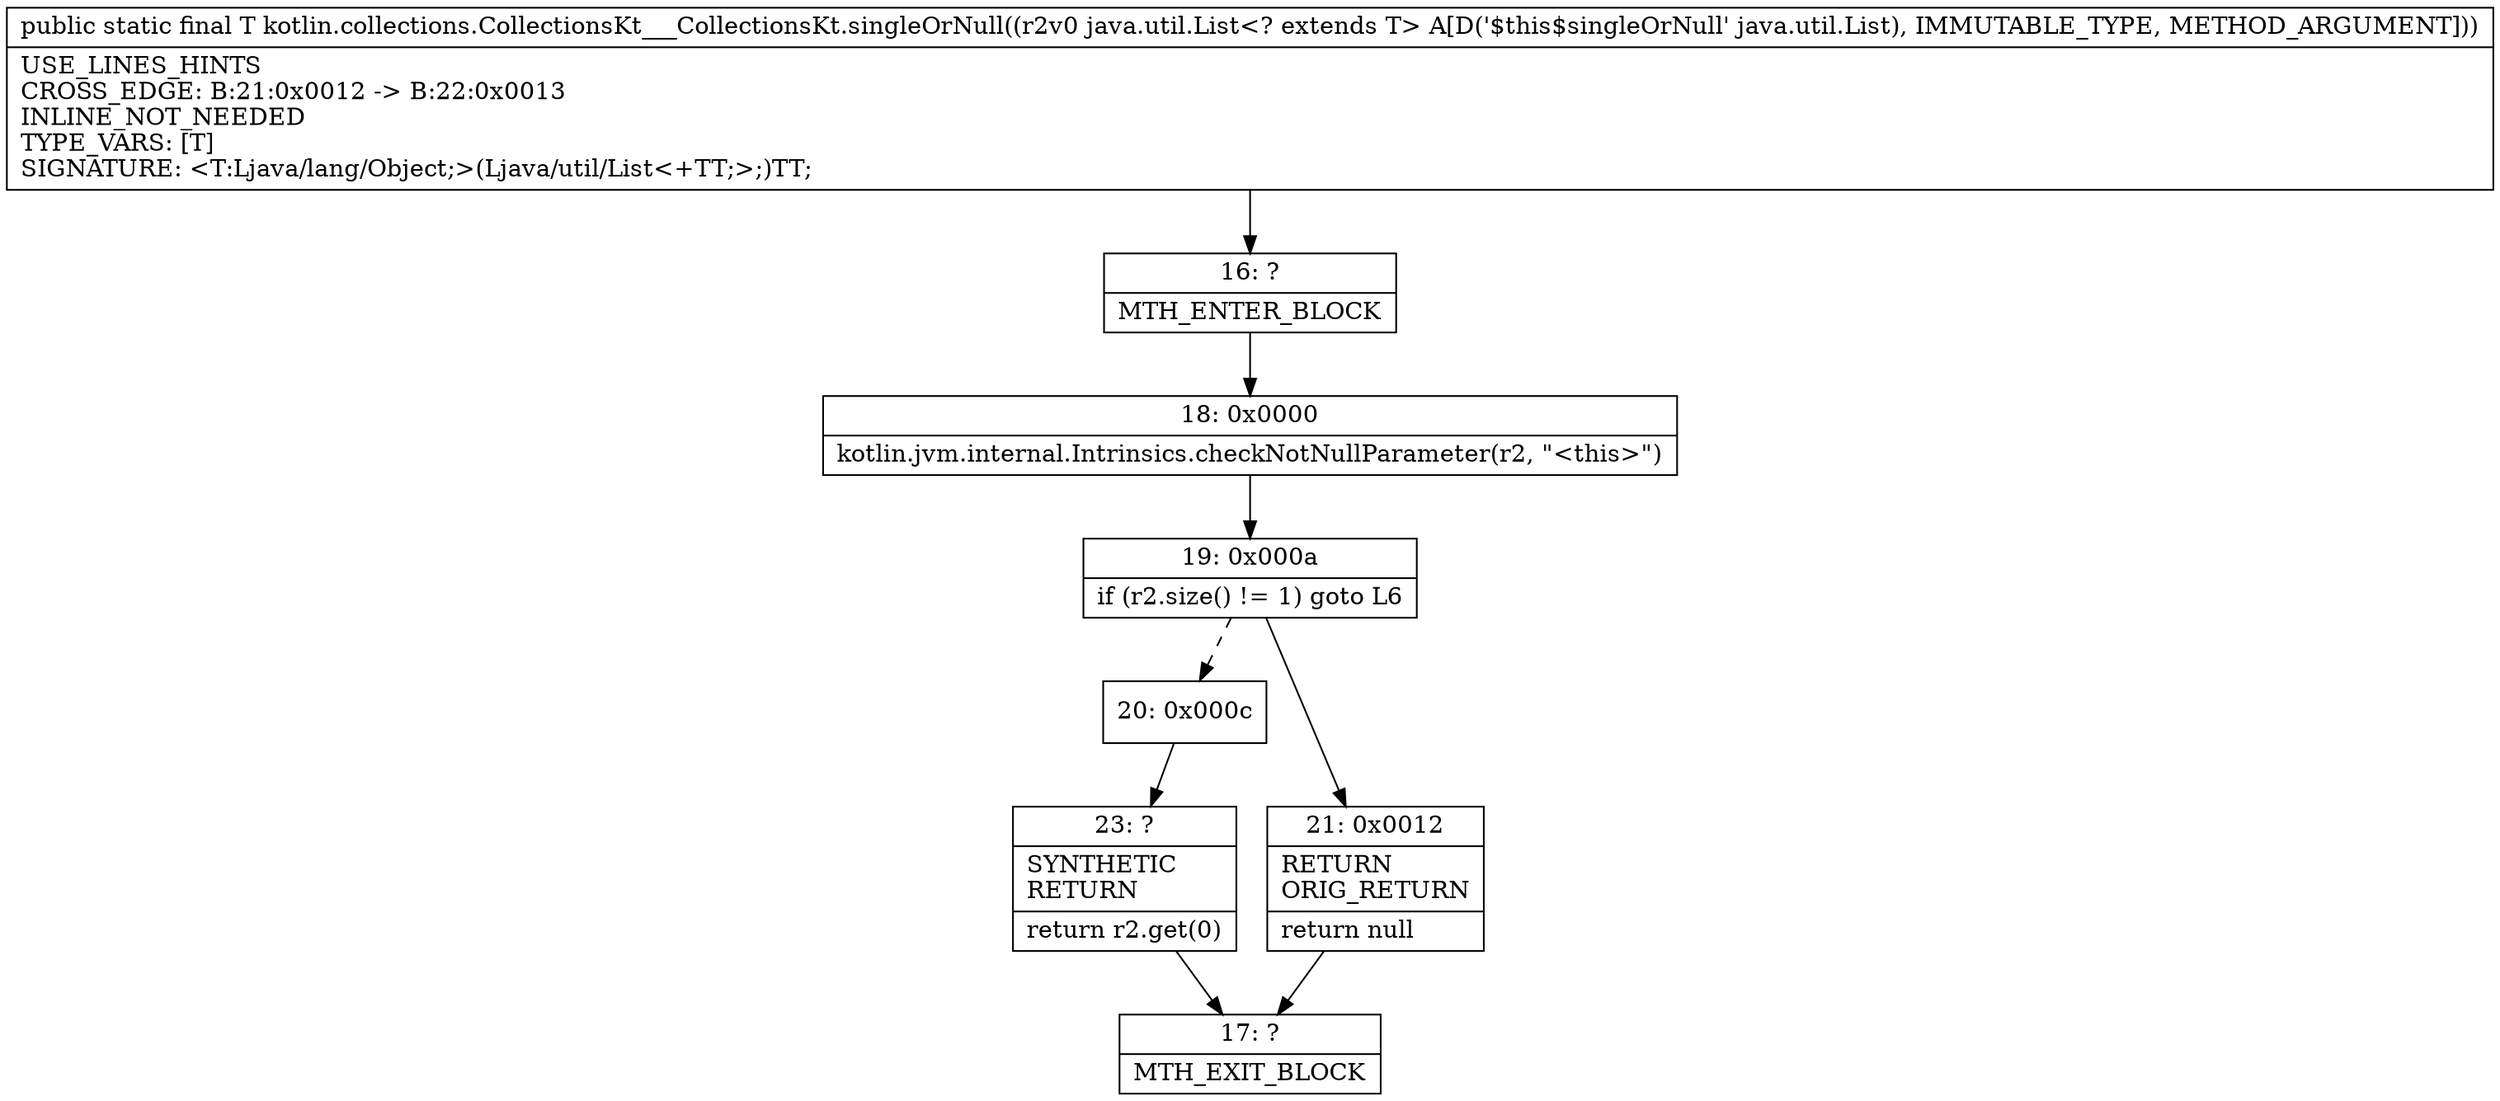 digraph "CFG forkotlin.collections.CollectionsKt___CollectionsKt.singleOrNull(Ljava\/util\/List;)Ljava\/lang\/Object;" {
Node_16 [shape=record,label="{16\:\ ?|MTH_ENTER_BLOCK\l}"];
Node_18 [shape=record,label="{18\:\ 0x0000|kotlin.jvm.internal.Intrinsics.checkNotNullParameter(r2, \"\<this\>\")\l}"];
Node_19 [shape=record,label="{19\:\ 0x000a|if (r2.size() != 1) goto L6\l}"];
Node_20 [shape=record,label="{20\:\ 0x000c}"];
Node_23 [shape=record,label="{23\:\ ?|SYNTHETIC\lRETURN\l|return r2.get(0)\l}"];
Node_17 [shape=record,label="{17\:\ ?|MTH_EXIT_BLOCK\l}"];
Node_21 [shape=record,label="{21\:\ 0x0012|RETURN\lORIG_RETURN\l|return null\l}"];
MethodNode[shape=record,label="{public static final T kotlin.collections.CollectionsKt___CollectionsKt.singleOrNull((r2v0 java.util.List\<? extends T\> A[D('$this$singleOrNull' java.util.List), IMMUTABLE_TYPE, METHOD_ARGUMENT]))  | USE_LINES_HINTS\lCROSS_EDGE: B:21:0x0012 \-\> B:22:0x0013\lINLINE_NOT_NEEDED\lTYPE_VARS: [T]\lSIGNATURE: \<T:Ljava\/lang\/Object;\>(Ljava\/util\/List\<+TT;\>;)TT;\l}"];
MethodNode -> Node_16;Node_16 -> Node_18;
Node_18 -> Node_19;
Node_19 -> Node_20[style=dashed];
Node_19 -> Node_21;
Node_20 -> Node_23;
Node_23 -> Node_17;
Node_21 -> Node_17;
}


